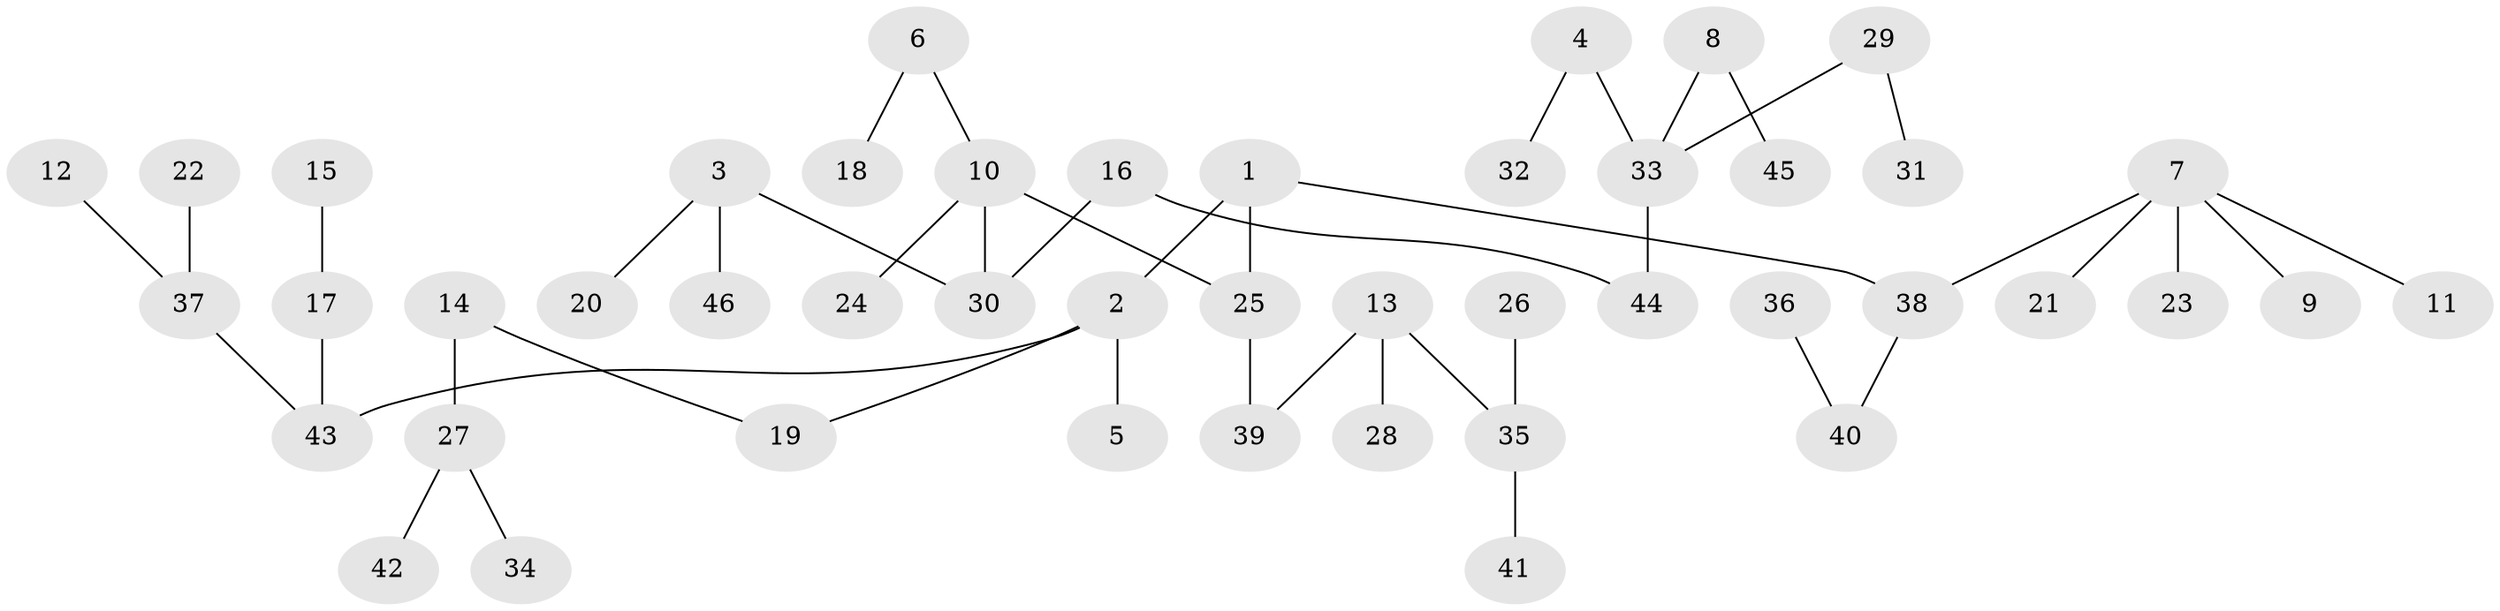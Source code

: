 // original degree distribution, {4: 0.07608695652173914, 5: 0.03260869565217391, 3: 0.11956521739130435, 2: 0.2717391304347826, 1: 0.4782608695652174, 6: 0.021739130434782608}
// Generated by graph-tools (version 1.1) at 2025/02/03/09/25 03:02:18]
// undirected, 46 vertices, 45 edges
graph export_dot {
graph [start="1"]
  node [color=gray90,style=filled];
  1;
  2;
  3;
  4;
  5;
  6;
  7;
  8;
  9;
  10;
  11;
  12;
  13;
  14;
  15;
  16;
  17;
  18;
  19;
  20;
  21;
  22;
  23;
  24;
  25;
  26;
  27;
  28;
  29;
  30;
  31;
  32;
  33;
  34;
  35;
  36;
  37;
  38;
  39;
  40;
  41;
  42;
  43;
  44;
  45;
  46;
  1 -- 2 [weight=1.0];
  1 -- 25 [weight=1.0];
  1 -- 38 [weight=1.0];
  2 -- 5 [weight=1.0];
  2 -- 19 [weight=1.0];
  2 -- 43 [weight=1.0];
  3 -- 20 [weight=1.0];
  3 -- 30 [weight=1.0];
  3 -- 46 [weight=1.0];
  4 -- 32 [weight=1.0];
  4 -- 33 [weight=1.0];
  6 -- 10 [weight=1.0];
  6 -- 18 [weight=1.0];
  7 -- 9 [weight=1.0];
  7 -- 11 [weight=1.0];
  7 -- 21 [weight=1.0];
  7 -- 23 [weight=1.0];
  7 -- 38 [weight=1.0];
  8 -- 33 [weight=1.0];
  8 -- 45 [weight=1.0];
  10 -- 24 [weight=1.0];
  10 -- 25 [weight=1.0];
  10 -- 30 [weight=1.0];
  12 -- 37 [weight=1.0];
  13 -- 28 [weight=1.0];
  13 -- 35 [weight=1.0];
  13 -- 39 [weight=1.0];
  14 -- 19 [weight=1.0];
  14 -- 27 [weight=1.0];
  15 -- 17 [weight=1.0];
  16 -- 30 [weight=1.0];
  16 -- 44 [weight=1.0];
  17 -- 43 [weight=1.0];
  22 -- 37 [weight=1.0];
  25 -- 39 [weight=1.0];
  26 -- 35 [weight=1.0];
  27 -- 34 [weight=1.0];
  27 -- 42 [weight=1.0];
  29 -- 31 [weight=1.0];
  29 -- 33 [weight=1.0];
  33 -- 44 [weight=1.0];
  35 -- 41 [weight=1.0];
  36 -- 40 [weight=1.0];
  37 -- 43 [weight=1.0];
  38 -- 40 [weight=1.0];
}
